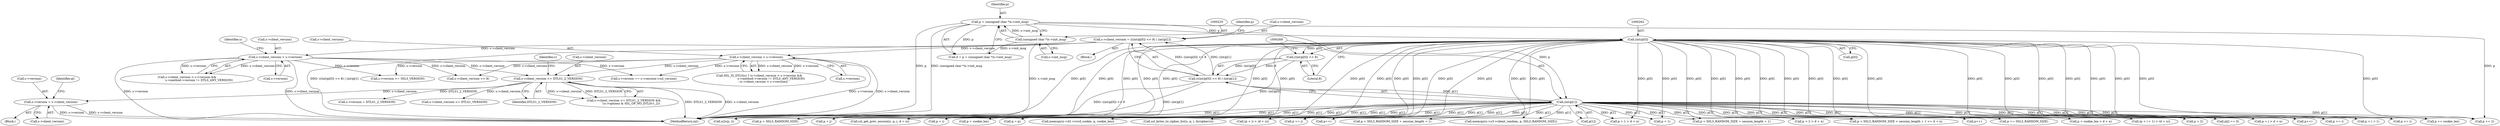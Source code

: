 digraph "0_openssl_a004e72b95835136d3f1ea90517f706c24c03da7@pointer" {
"1000683" [label="(Call,s->version = s->client_version)"];
"1000653" [label="(Call,s->client_version <= DTLS1_2_VERSION)"];
"1000294" [label="(Call,s->client_version < s->version)"];
"1000255" [label="(Call,s->client_version = (((int)p[0]) << 8) | (int)p[1])"];
"1000259" [label="(Call,(((int)p[0]) << 8) | (int)p[1])"];
"1000260" [label="(Call,((int)p[0]) << 8)"];
"1000261" [label="(Call,(int)p[0])"];
"1000232" [label="(Call,p = (unsigned char *)s->init_msg)"];
"1000234" [label="(Call,(unsigned char *)s->init_msg)"];
"1000267" [label="(Call,(int)p[1])"];
"1000280" [label="(Call,s->client_version > s->version)"];
"1000531" [label="(Call,p + cookie_len)"];
"1000760" [label="(Call,n2s(p, i))"];
"1000281" [label="(Call,s->client_version)"];
"1000654" [label="(Call,s->client_version)"];
"1000661" [label="(Identifier,s)"];
"1000259" [label="(Call,(((int)p[0]) << 8) | (int)p[1])"];
"1000697" [label="(Call,s->client_version <= DTLS1_VERSION)"];
"1000294" [label="(Call,s->client_version < s->version)"];
"1000272" [label="(Call,p += 2)"];
"1000922" [label="(Call,p + i)"];
"1000510" [label="(Call,p + 1)"];
"1000687" [label="(Call,s->client_version)"];
"1000972" [label="(Call,s->version >= SSL3_VERSION)"];
"1000777" [label="(Call,p + i + 1)"];
"1000273" [label="(Identifier,p)"];
"1000261" [label="(Call,(int)p[0])"];
"1000267" [label="(Call,(int)p[1])"];
"1000346" [label="(Call,p + SSL3_RANDOM_SIZE)"];
"1000284" [label="(Call,s->version)"];
"1000266" [label="(Literal,8)"];
"1000572" [label="(Call,memcpy(s->d1->rcvd_cookie, p, cookie_len))"];
"1000308" [label="(Call,s->client_version >> 8)"];
"1000527" [label="(Call,p++)"];
"1000691" [label="(Identifier,al)"];
"1000233" [label="(Identifier,p)"];
"1000351" [label="(Call,p + SSL3_RANDOM_SIZE + session_length + 1)"];
"1000232" [label="(Call,p = (unsigned char *)s->init_msg)"];
"1000936" [label="(Call,q = p)"];
"1000471" [label="(Call,s->version == s->session->ssl_version)"];
"1001694" [label="(MethodReturn,int)"];
"1000657" [label="(Identifier,DTLS1_2_VERSION)"];
"1000280" [label="(Call,s->client_version > s->version)"];
"1000290" [label="(Identifier,s)"];
"1000260" [label="(Call,((int)p[0]) << 8)"];
"1000745" [label="(Call,p + 2 > d + n)"];
"1000652" [label="(Call,s->client_version <= DTLS1_2_VERSION &&\n                !(s->options & SSL_OP_NO_DTLSv1_2))"];
"1000530" [label="(Call,p + cookie_len > d + n)"];
"1000230" [label="(Call,d = p = (unsigned char *)s->init_msg)"];
"1000683" [label="(Call,s->version = s->client_version)"];
"1000145" [label="(Block,)"];
"1000298" [label="(Call,s->version)"];
"1000665" [label="(Call,s->version = DTLS1_2_VERSION)"];
"1000276" [label="(Call,SSL_IS_DTLS(s) ? (s->client_version > s->version &&\n                          s->method->version != DTLS_ANY_VERSION)\n        : (s->client_version < s->version))"];
"1000746" [label="(Call,p + 2)"];
"1000956" [label="(Call,p += i)"];
"1000639" [label="(Call,p += cookie_len)"];
"1000918" [label="(Call,p++)"];
"1000950" [label="(Call,p[j] == 0)"];
"1000921" [label="(Call,(p + i) > (d + n))"];
"1000263" [label="(Call,p[0])"];
"1000509" [label="(Call,p + 1 > d + n)"];
"1000236" [label="(Call,s->init_msg)"];
"1000393" [label="(Call,p += SSL3_RANDOM_SIZE)"];
"1000295" [label="(Call,s->client_version)"];
"1000653" [label="(Call,s->client_version <= DTLS1_2_VERSION)"];
"1000234" [label="(Call,(unsigned char *)s->init_msg)"];
"1000269" [label="(Call,p[1])"];
"1000403" [label="(Call,p + j)"];
"1000255" [label="(Call,s->client_version = (((int)p[0]) << 8) | (int)p[1])"];
"1000256" [label="(Call,s->client_version)"];
"1000679" [label="(Block,)"];
"1000684" [label="(Call,s->version)"];
"1000279" [label="(Call,s->client_version > s->version &&\n                          s->method->version != DTLS_ANY_VERSION)"];
"1000459" [label="(Call,ssl_get_prev_session(s, p, j, d + n))"];
"1000501" [label="(Call,p += j)"];
"1000402" [label="(Call,p + j > d + n)"];
"1000804" [label="(Call,p += i)"];
"1000795" [label="(Call,ssl_bytes_to_cipher_list(s, p, i, &(ciphers)))"];
"1000385" [label="(Call,memcpy(s->s3->client_random, p, SSL3_RANDOM_SIZE))"];
"1000776" [label="(Call,(p + i + 1) > (d + n))"];
"1000399" [label="(Call,p++)"];
"1000372" [label="(Call,p + SSL3_RANDOM_SIZE + session_length + 1)"];
"1000350" [label="(Call,p + SSL3_RANDOM_SIZE + session_length + 1 >= d + n)"];
"1000683" -> "1000679"  [label="AST: "];
"1000683" -> "1000687"  [label="CFG: "];
"1000684" -> "1000683"  [label="AST: "];
"1000687" -> "1000683"  [label="AST: "];
"1000691" -> "1000683"  [label="CFG: "];
"1000683" -> "1001694"  [label="DDG: s->version"];
"1000683" -> "1001694"  [label="DDG: s->client_version"];
"1000653" -> "1000683"  [label="DDG: s->client_version"];
"1000653" -> "1000652"  [label="AST: "];
"1000653" -> "1000657"  [label="CFG: "];
"1000654" -> "1000653"  [label="AST: "];
"1000657" -> "1000653"  [label="AST: "];
"1000661" -> "1000653"  [label="CFG: "];
"1000652" -> "1000653"  [label="CFG: "];
"1000653" -> "1001694"  [label="DDG: DTLS1_2_VERSION"];
"1000653" -> "1001694"  [label="DDG: s->client_version"];
"1000653" -> "1000652"  [label="DDG: s->client_version"];
"1000653" -> "1000652"  [label="DDG: DTLS1_2_VERSION"];
"1000294" -> "1000653"  [label="DDG: s->client_version"];
"1000280" -> "1000653"  [label="DDG: s->client_version"];
"1000653" -> "1000665"  [label="DDG: DTLS1_2_VERSION"];
"1000653" -> "1000697"  [label="DDG: s->client_version"];
"1000294" -> "1000276"  [label="AST: "];
"1000294" -> "1000298"  [label="CFG: "];
"1000295" -> "1000294"  [label="AST: "];
"1000298" -> "1000294"  [label="AST: "];
"1000276" -> "1000294"  [label="CFG: "];
"1000294" -> "1001694"  [label="DDG: s->version"];
"1000294" -> "1001694"  [label="DDG: s->client_version"];
"1000294" -> "1000276"  [label="DDG: s->client_version"];
"1000294" -> "1000276"  [label="DDG: s->version"];
"1000255" -> "1000294"  [label="DDG: s->client_version"];
"1000294" -> "1000308"  [label="DDG: s->client_version"];
"1000294" -> "1000471"  [label="DDG: s->version"];
"1000294" -> "1000972"  [label="DDG: s->version"];
"1000255" -> "1000145"  [label="AST: "];
"1000255" -> "1000259"  [label="CFG: "];
"1000256" -> "1000255"  [label="AST: "];
"1000259" -> "1000255"  [label="AST: "];
"1000273" -> "1000255"  [label="CFG: "];
"1000255" -> "1001694"  [label="DDG: (((int)p[0]) << 8) | (int)p[1]"];
"1000259" -> "1000255"  [label="DDG: ((int)p[0]) << 8"];
"1000259" -> "1000255"  [label="DDG: (int)p[1]"];
"1000255" -> "1000280"  [label="DDG: s->client_version"];
"1000259" -> "1000267"  [label="CFG: "];
"1000260" -> "1000259"  [label="AST: "];
"1000267" -> "1000259"  [label="AST: "];
"1000259" -> "1001694"  [label="DDG: ((int)p[0]) << 8"];
"1000259" -> "1001694"  [label="DDG: (int)p[1]"];
"1000260" -> "1000259"  [label="DDG: (int)p[0]"];
"1000260" -> "1000259"  [label="DDG: 8"];
"1000267" -> "1000259"  [label="DDG: p[1]"];
"1000260" -> "1000266"  [label="CFG: "];
"1000261" -> "1000260"  [label="AST: "];
"1000266" -> "1000260"  [label="AST: "];
"1000268" -> "1000260"  [label="CFG: "];
"1000260" -> "1001694"  [label="DDG: (int)p[0]"];
"1000261" -> "1000260"  [label="DDG: p[0]"];
"1000261" -> "1000263"  [label="CFG: "];
"1000262" -> "1000261"  [label="AST: "];
"1000263" -> "1000261"  [label="AST: "];
"1000266" -> "1000261"  [label="CFG: "];
"1000261" -> "1001694"  [label="DDG: p[0]"];
"1000232" -> "1000261"  [label="DDG: p"];
"1000261" -> "1000272"  [label="DDG: p[0]"];
"1000261" -> "1000346"  [label="DDG: p[0]"];
"1000261" -> "1000350"  [label="DDG: p[0]"];
"1000261" -> "1000351"  [label="DDG: p[0]"];
"1000261" -> "1000372"  [label="DDG: p[0]"];
"1000261" -> "1000385"  [label="DDG: p[0]"];
"1000261" -> "1000393"  [label="DDG: p[0]"];
"1000261" -> "1000399"  [label="DDG: p[0]"];
"1000261" -> "1000402"  [label="DDG: p[0]"];
"1000261" -> "1000403"  [label="DDG: p[0]"];
"1000261" -> "1000459"  [label="DDG: p[0]"];
"1000261" -> "1000501"  [label="DDG: p[0]"];
"1000261" -> "1000509"  [label="DDG: p[0]"];
"1000261" -> "1000510"  [label="DDG: p[0]"];
"1000261" -> "1000527"  [label="DDG: p[0]"];
"1000261" -> "1000530"  [label="DDG: p[0]"];
"1000261" -> "1000531"  [label="DDG: p[0]"];
"1000261" -> "1000572"  [label="DDG: p[0]"];
"1000261" -> "1000639"  [label="DDG: p[0]"];
"1000261" -> "1000745"  [label="DDG: p[0]"];
"1000261" -> "1000746"  [label="DDG: p[0]"];
"1000261" -> "1000760"  [label="DDG: p[0]"];
"1000261" -> "1000776"  [label="DDG: p[0]"];
"1000261" -> "1000777"  [label="DDG: p[0]"];
"1000261" -> "1000795"  [label="DDG: p[0]"];
"1000261" -> "1000804"  [label="DDG: p[0]"];
"1000261" -> "1000918"  [label="DDG: p[0]"];
"1000261" -> "1000921"  [label="DDG: p[0]"];
"1000261" -> "1000922"  [label="DDG: p[0]"];
"1000261" -> "1000936"  [label="DDG: p[0]"];
"1000261" -> "1000950"  [label="DDG: p[0]"];
"1000261" -> "1000956"  [label="DDG: p[0]"];
"1000232" -> "1000230"  [label="AST: "];
"1000232" -> "1000234"  [label="CFG: "];
"1000233" -> "1000232"  [label="AST: "];
"1000234" -> "1000232"  [label="AST: "];
"1000230" -> "1000232"  [label="CFG: "];
"1000232" -> "1001694"  [label="DDG: p"];
"1000232" -> "1001694"  [label="DDG: (unsigned char *)s->init_msg"];
"1000232" -> "1000230"  [label="DDG: p"];
"1000234" -> "1000232"  [label="DDG: s->init_msg"];
"1000232" -> "1000267"  [label="DDG: p"];
"1000232" -> "1000272"  [label="DDG: p"];
"1000234" -> "1000236"  [label="CFG: "];
"1000235" -> "1000234"  [label="AST: "];
"1000236" -> "1000234"  [label="AST: "];
"1000234" -> "1001694"  [label="DDG: s->init_msg"];
"1000234" -> "1000230"  [label="DDG: s->init_msg"];
"1000267" -> "1000269"  [label="CFG: "];
"1000268" -> "1000267"  [label="AST: "];
"1000269" -> "1000267"  [label="AST: "];
"1000267" -> "1001694"  [label="DDG: p[1]"];
"1000267" -> "1000272"  [label="DDG: p[1]"];
"1000267" -> "1000346"  [label="DDG: p[1]"];
"1000267" -> "1000350"  [label="DDG: p[1]"];
"1000267" -> "1000351"  [label="DDG: p[1]"];
"1000267" -> "1000372"  [label="DDG: p[1]"];
"1000267" -> "1000385"  [label="DDG: p[1]"];
"1000267" -> "1000393"  [label="DDG: p[1]"];
"1000267" -> "1000399"  [label="DDG: p[1]"];
"1000267" -> "1000402"  [label="DDG: p[1]"];
"1000267" -> "1000403"  [label="DDG: p[1]"];
"1000267" -> "1000459"  [label="DDG: p[1]"];
"1000267" -> "1000501"  [label="DDG: p[1]"];
"1000267" -> "1000509"  [label="DDG: p[1]"];
"1000267" -> "1000510"  [label="DDG: p[1]"];
"1000267" -> "1000527"  [label="DDG: p[1]"];
"1000267" -> "1000530"  [label="DDG: p[1]"];
"1000267" -> "1000531"  [label="DDG: p[1]"];
"1000267" -> "1000572"  [label="DDG: p[1]"];
"1000267" -> "1000639"  [label="DDG: p[1]"];
"1000267" -> "1000745"  [label="DDG: p[1]"];
"1000267" -> "1000746"  [label="DDG: p[1]"];
"1000267" -> "1000760"  [label="DDG: p[1]"];
"1000267" -> "1000776"  [label="DDG: p[1]"];
"1000267" -> "1000777"  [label="DDG: p[1]"];
"1000267" -> "1000795"  [label="DDG: p[1]"];
"1000267" -> "1000804"  [label="DDG: p[1]"];
"1000267" -> "1000918"  [label="DDG: p[1]"];
"1000267" -> "1000921"  [label="DDG: p[1]"];
"1000267" -> "1000922"  [label="DDG: p[1]"];
"1000267" -> "1000936"  [label="DDG: p[1]"];
"1000267" -> "1000950"  [label="DDG: p[1]"];
"1000267" -> "1000956"  [label="DDG: p[1]"];
"1000280" -> "1000279"  [label="AST: "];
"1000280" -> "1000284"  [label="CFG: "];
"1000281" -> "1000280"  [label="AST: "];
"1000284" -> "1000280"  [label="AST: "];
"1000290" -> "1000280"  [label="CFG: "];
"1000279" -> "1000280"  [label="CFG: "];
"1000280" -> "1001694"  [label="DDG: s->version"];
"1000280" -> "1001694"  [label="DDG: s->client_version"];
"1000280" -> "1000279"  [label="DDG: s->client_version"];
"1000280" -> "1000279"  [label="DDG: s->version"];
"1000280" -> "1000308"  [label="DDG: s->client_version"];
"1000280" -> "1000471"  [label="DDG: s->version"];
"1000280" -> "1000972"  [label="DDG: s->version"];
}

